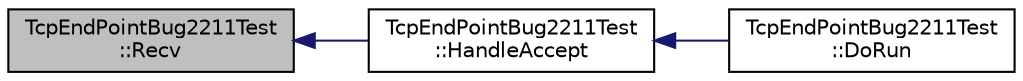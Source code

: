 digraph "TcpEndPointBug2211Test::Recv"
{
  edge [fontname="Helvetica",fontsize="10",labelfontname="Helvetica",labelfontsize="10"];
  node [fontname="Helvetica",fontsize="10",shape=record];
  rankdir="LR";
  Node1 [label="TcpEndPointBug2211Test\l::Recv",height=0.2,width=0.4,color="black", fillcolor="grey75", style="filled", fontcolor="black"];
  Node1 -> Node2 [dir="back",color="midnightblue",fontsize="10",style="solid"];
  Node2 [label="TcpEndPointBug2211Test\l::HandleAccept",height=0.2,width=0.4,color="black", fillcolor="white", style="filled",URL="$da/dd3/classTcpEndPointBug2211Test.html#adfcd92c55b5489fa47ff231803b7d940",tooltip="Handle an incoming connection. "];
  Node2 -> Node3 [dir="back",color="midnightblue",fontsize="10",style="solid"];
  Node3 [label="TcpEndPointBug2211Test\l::DoRun",height=0.2,width=0.4,color="black", fillcolor="white", style="filled",URL="$da/dd3/classTcpEndPointBug2211Test.html#ab0f069f68fbb6b3e69a42e090be8215c",tooltip="Implementation to actually run this TestCase. "];
}
